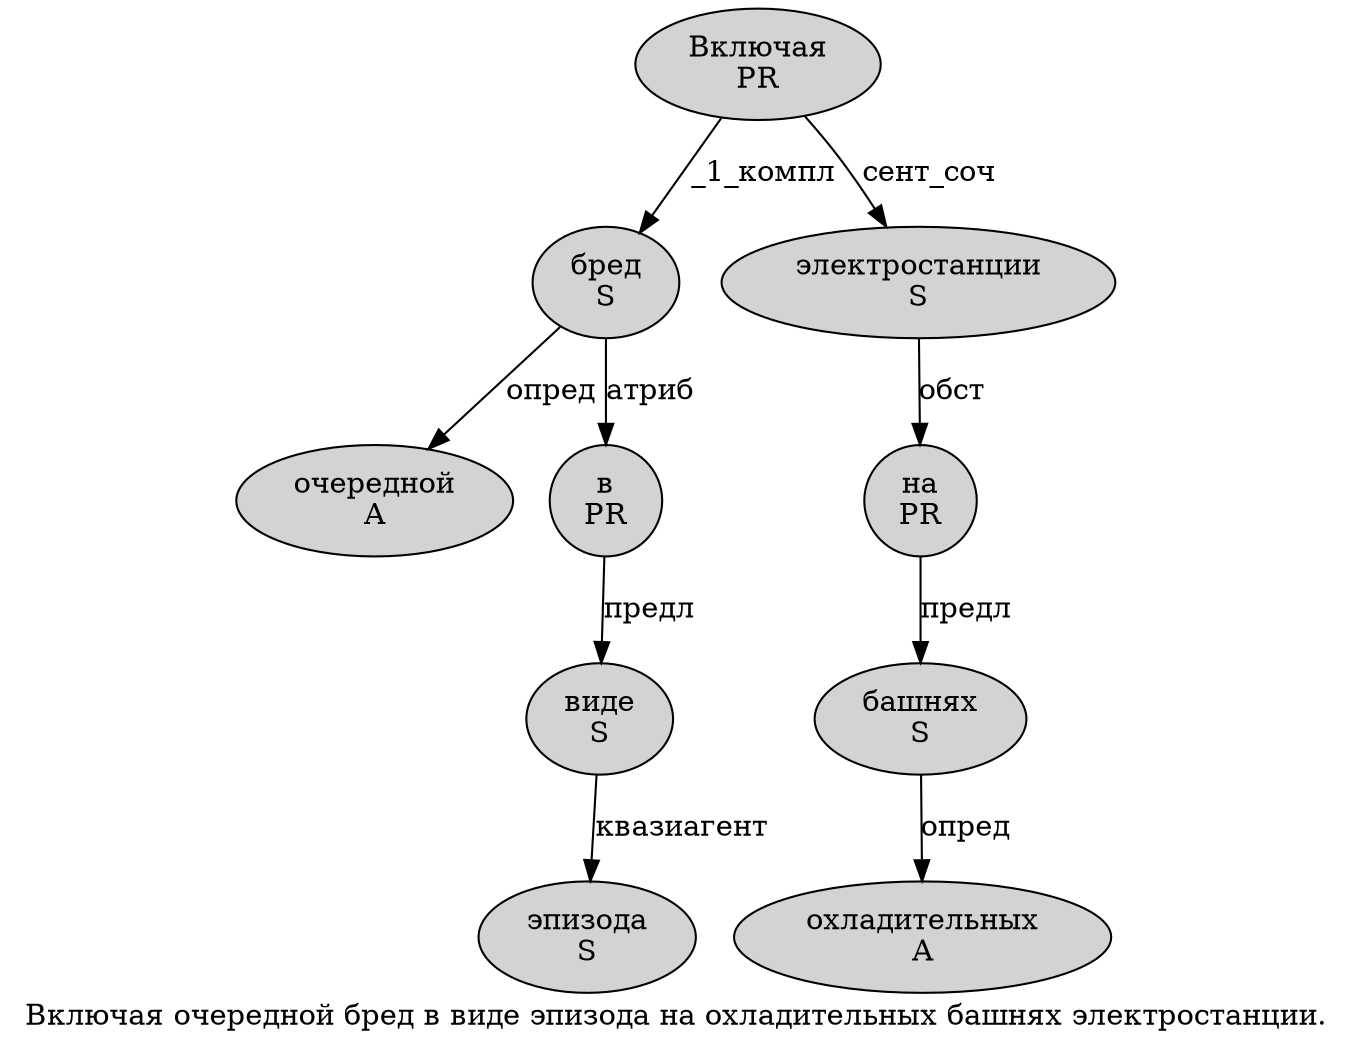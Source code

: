 digraph SENTENCE_3758 {
	graph [label="Включая очередной бред в виде эпизода на охладительных башнях электростанции."]
	node [style=filled]
		0 [label="Включая
PR" color="" fillcolor=lightgray penwidth=1 shape=ellipse]
		1 [label="очередной
A" color="" fillcolor=lightgray penwidth=1 shape=ellipse]
		2 [label="бред
S" color="" fillcolor=lightgray penwidth=1 shape=ellipse]
		3 [label="в
PR" color="" fillcolor=lightgray penwidth=1 shape=ellipse]
		4 [label="виде
S" color="" fillcolor=lightgray penwidth=1 shape=ellipse]
		5 [label="эпизода
S" color="" fillcolor=lightgray penwidth=1 shape=ellipse]
		6 [label="на
PR" color="" fillcolor=lightgray penwidth=1 shape=ellipse]
		7 [label="охладительных
A" color="" fillcolor=lightgray penwidth=1 shape=ellipse]
		8 [label="башнях
S" color="" fillcolor=lightgray penwidth=1 shape=ellipse]
		9 [label="электростанции
S" color="" fillcolor=lightgray penwidth=1 shape=ellipse]
			9 -> 6 [label="обст"]
			3 -> 4 [label="предл"]
			4 -> 5 [label="квазиагент"]
			2 -> 1 [label="опред"]
			2 -> 3 [label="атриб"]
			0 -> 2 [label="_1_компл"]
			0 -> 9 [label="сент_соч"]
			8 -> 7 [label="опред"]
			6 -> 8 [label="предл"]
}